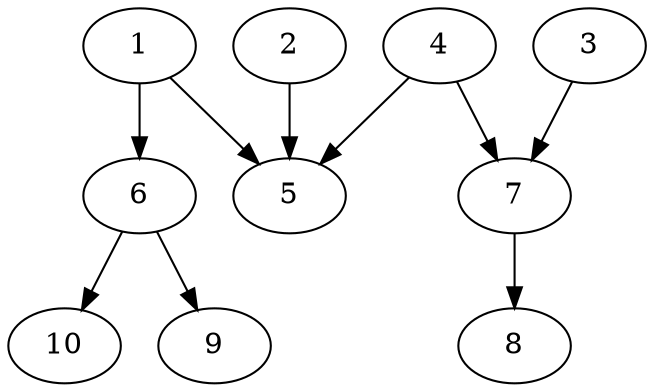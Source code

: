 // DAG automatically generated by daggen at Thu Oct  3 13:58:05 2019
// ./daggen --dot -n 10 --ccr 0.4 --fat 0.5 --regular 0.5 --density 0.6 --mindata 5242880 --maxdata 52428800 
digraph G {
  1 [size="105356800", alpha="0.09", expect_size="42142720"] 
  1 -> 5 [size ="42142720"]
  1 -> 6 [size ="42142720"]
  2 [size="18275840", alpha="0.03", expect_size="7310336"] 
  2 -> 5 [size ="7310336"]
  3 [size="46522880", alpha="0.17", expect_size="18609152"] 
  3 -> 7 [size ="18609152"]
  4 [size="27991040", alpha="0.18", expect_size="11196416"] 
  4 -> 5 [size ="11196416"]
  4 -> 7 [size ="11196416"]
  5 [size="57989120", alpha="0.15", expect_size="23195648"] 
  6 [size="112563200", alpha="0.17", expect_size="45025280"] 
  6 -> 9 [size ="45025280"]
  6 -> 10 [size ="45025280"]
  7 [size="105909760", alpha="0.07", expect_size="42363904"] 
  7 -> 8 [size ="42363904"]
  8 [size="45662720", alpha="0.03", expect_size="18265088"] 
  9 [size="125486080", alpha="0.01", expect_size="50194432"] 
  10 [size="101591040", alpha="0.15", expect_size="40636416"] 
}
